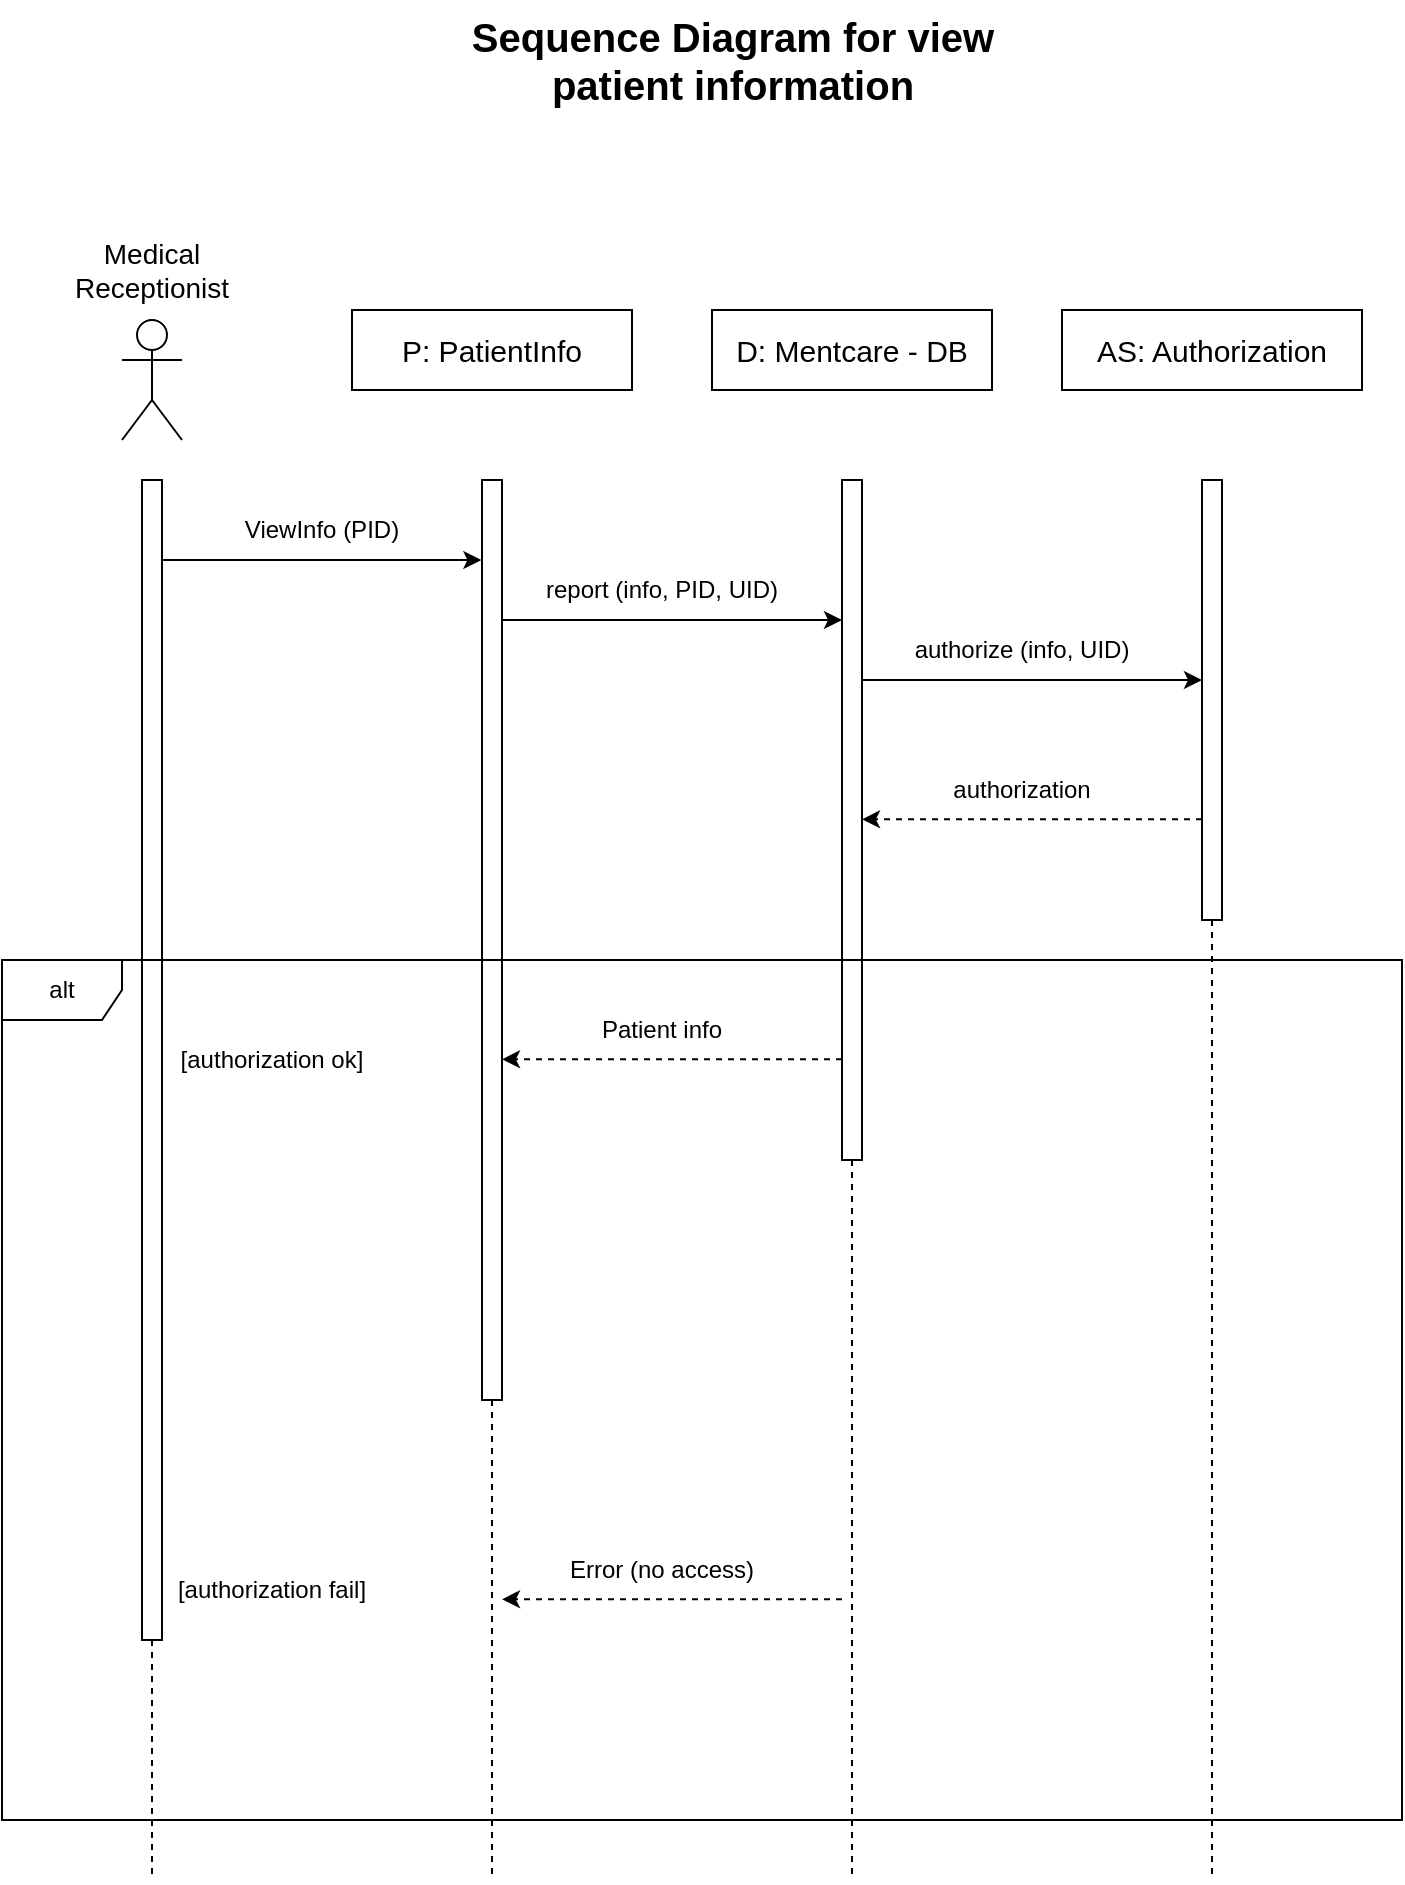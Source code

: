 <mxfile version="24.3.0" type="device">
  <diagram name="Page-1" id="c7G7Z2vlWiM-S9roIb6i">
    <mxGraphModel dx="2390" dy="1317" grid="1" gridSize="10" guides="1" tooltips="1" connect="1" arrows="1" fold="1" page="1" pageScale="1" pageWidth="850" pageHeight="1100" math="0" shadow="0">
      <root>
        <mxCell id="0" />
        <mxCell id="1" parent="0" />
        <mxCell id="-nvW7yNMdhPCGP3Gs8oW-1" value="&lt;font style=&quot;font-size: 20px;&quot;&gt;&lt;b style=&quot;font-size: 20px;&quot;&gt;Sequence Diagram for view patient information&lt;/b&gt;&lt;/font&gt;" style="text;html=1;align=center;verticalAlign=middle;whiteSpace=wrap;rounded=0;fontSize=20;" vertex="1" parent="1">
          <mxGeometry x="268" y="20" width="315" height="60" as="geometry" />
        </mxCell>
        <mxCell id="-nvW7yNMdhPCGP3Gs8oW-2" value="" style="shape=umlActor;verticalLabelPosition=bottom;verticalAlign=top;html=1;outlineConnect=0;" vertex="1" parent="1">
          <mxGeometry x="120" y="180" width="30" height="60" as="geometry" />
        </mxCell>
        <mxCell id="-nvW7yNMdhPCGP3Gs8oW-6" value="Medical Receptionist" style="text;html=1;align=center;verticalAlign=middle;whiteSpace=wrap;rounded=0;fontSize=14;" vertex="1" parent="1">
          <mxGeometry x="90" y="140" width="90" height="30" as="geometry" />
        </mxCell>
        <mxCell id="-nvW7yNMdhPCGP3Gs8oW-7" value="P: PatientInfo" style="rounded=0;whiteSpace=wrap;html=1;fontSize=15;" vertex="1" parent="1">
          <mxGeometry x="235" y="175" width="140" height="40" as="geometry" />
        </mxCell>
        <mxCell id="-nvW7yNMdhPCGP3Gs8oW-8" value="D: Mentcare - DB" style="rounded=0;whiteSpace=wrap;html=1;fontSize=15;" vertex="1" parent="1">
          <mxGeometry x="415" y="175" width="140" height="40" as="geometry" />
        </mxCell>
        <mxCell id="-nvW7yNMdhPCGP3Gs8oW-9" value="AS: Authorization" style="rounded=0;whiteSpace=wrap;html=1;fontSize=15;" vertex="1" parent="1">
          <mxGeometry x="590" y="175" width="150" height="40" as="geometry" />
        </mxCell>
        <mxCell id="-nvW7yNMdhPCGP3Gs8oW-11" value="" style="rounded=0;whiteSpace=wrap;html=1;" vertex="1" parent="1">
          <mxGeometry x="130" y="260" width="10" height="580" as="geometry" />
        </mxCell>
        <mxCell id="-nvW7yNMdhPCGP3Gs8oW-12" value="" style="rounded=0;whiteSpace=wrap;html=1;" vertex="1" parent="1">
          <mxGeometry x="300" y="260" width="10" height="460" as="geometry" />
        </mxCell>
        <mxCell id="-nvW7yNMdhPCGP3Gs8oW-13" value="" style="rounded=0;whiteSpace=wrap;html=1;" vertex="1" parent="1">
          <mxGeometry x="480" y="260" width="10" height="340" as="geometry" />
        </mxCell>
        <mxCell id="-nvW7yNMdhPCGP3Gs8oW-14" value="" style="rounded=0;whiteSpace=wrap;html=1;" vertex="1" parent="1">
          <mxGeometry x="660" y="260" width="10" height="220" as="geometry" />
        </mxCell>
        <mxCell id="-nvW7yNMdhPCGP3Gs8oW-17" value="" style="endArrow=classic;html=1;rounded=0;entryX=0;entryY=0.057;entryDx=0;entryDy=0;entryPerimeter=0;exitX=1.061;exitY=0.032;exitDx=0;exitDy=0;exitPerimeter=0;" edge="1" parent="1">
          <mxGeometry width="50" height="50" relative="1" as="geometry">
            <mxPoint x="490" y="360" as="sourcePoint" />
            <mxPoint x="660" y="360" as="targetPoint" />
          </mxGeometry>
        </mxCell>
        <mxCell id="-nvW7yNMdhPCGP3Gs8oW-18" value="ViewInfo (PID)" style="text;html=1;align=center;verticalAlign=middle;whiteSpace=wrap;rounded=0;" vertex="1" parent="1">
          <mxGeometry x="180" y="270" width="80" height="30" as="geometry" />
        </mxCell>
        <mxCell id="-nvW7yNMdhPCGP3Gs8oW-20" value="report (info, PID, UID)" style="text;html=1;align=center;verticalAlign=middle;whiteSpace=wrap;rounded=0;" vertex="1" parent="1">
          <mxGeometry x="330" y="300" width="120" height="30" as="geometry" />
        </mxCell>
        <mxCell id="-nvW7yNMdhPCGP3Gs8oW-21" value="authorize (info, UID)" style="text;html=1;align=center;verticalAlign=middle;whiteSpace=wrap;rounded=0;" vertex="1" parent="1">
          <mxGeometry x="510" y="330" width="120" height="30" as="geometry" />
        </mxCell>
        <mxCell id="-nvW7yNMdhPCGP3Gs8oW-22" value="" style="endArrow=classic;html=1;rounded=0;entryX=0;entryY=0.057;entryDx=0;entryDy=0;entryPerimeter=0;exitX=1.061;exitY=0.032;exitDx=0;exitDy=0;exitPerimeter=0;" edge="1" parent="1">
          <mxGeometry width="50" height="50" relative="1" as="geometry">
            <mxPoint x="310" y="330" as="sourcePoint" />
            <mxPoint x="480" y="330" as="targetPoint" />
          </mxGeometry>
        </mxCell>
        <mxCell id="-nvW7yNMdhPCGP3Gs8oW-23" value="" style="endArrow=classic;html=1;rounded=0;exitX=1.052;exitY=0.069;exitDx=0;exitDy=0;exitPerimeter=0;entryX=-0.031;entryY=0.087;entryDx=0;entryDy=0;entryPerimeter=0;" edge="1" parent="1" source="-nvW7yNMdhPCGP3Gs8oW-11" target="-nvW7yNMdhPCGP3Gs8oW-12">
          <mxGeometry width="50" height="50" relative="1" as="geometry">
            <mxPoint x="250" y="340" as="sourcePoint" />
            <mxPoint x="300" y="290" as="targetPoint" />
          </mxGeometry>
        </mxCell>
        <mxCell id="-nvW7yNMdhPCGP3Gs8oW-24" value="" style="endArrow=none;dashed=1;html=1;rounded=0;exitX=0.5;exitY=1;exitDx=0;exitDy=0;" edge="1" parent="1" source="-nvW7yNMdhPCGP3Gs8oW-12">
          <mxGeometry width="50" height="50" relative="1" as="geometry">
            <mxPoint x="510" y="770" as="sourcePoint" />
            <mxPoint x="305" y="960" as="targetPoint" />
          </mxGeometry>
        </mxCell>
        <mxCell id="-nvW7yNMdhPCGP3Gs8oW-25" value="" style="endArrow=none;dashed=1;html=1;rounded=0;exitX=0.5;exitY=1;exitDx=0;exitDy=0;" edge="1" parent="1" source="-nvW7yNMdhPCGP3Gs8oW-11">
          <mxGeometry width="50" height="50" relative="1" as="geometry">
            <mxPoint x="420" y="850" as="sourcePoint" />
            <mxPoint x="135" y="960" as="targetPoint" />
          </mxGeometry>
        </mxCell>
        <mxCell id="-nvW7yNMdhPCGP3Gs8oW-26" value="" style="endArrow=none;dashed=1;html=1;rounded=0;exitX=0.5;exitY=1;exitDx=0;exitDy=0;" edge="1" parent="1" source="-nvW7yNMdhPCGP3Gs8oW-13">
          <mxGeometry width="50" height="50" relative="1" as="geometry">
            <mxPoint x="510" y="770" as="sourcePoint" />
            <mxPoint x="485" y="960" as="targetPoint" />
          </mxGeometry>
        </mxCell>
        <mxCell id="-nvW7yNMdhPCGP3Gs8oW-27" value="" style="endArrow=none;dashed=1;html=1;rounded=0;exitX=0.5;exitY=1;exitDx=0;exitDy=0;" edge="1" parent="1" source="-nvW7yNMdhPCGP3Gs8oW-14">
          <mxGeometry width="50" height="50" relative="1" as="geometry">
            <mxPoint x="670" y="740" as="sourcePoint" />
            <mxPoint x="665" y="960" as="targetPoint" />
          </mxGeometry>
        </mxCell>
        <mxCell id="-nvW7yNMdhPCGP3Gs8oW-28" value="alt" style="shape=umlFrame;whiteSpace=wrap;html=1;pointerEvents=0;" vertex="1" parent="1">
          <mxGeometry x="60" y="500" width="700" height="430" as="geometry" />
        </mxCell>
        <mxCell id="-nvW7yNMdhPCGP3Gs8oW-29" value="" style="endArrow=classic;html=1;rounded=0;entryX=0;entryY=0.057;entryDx=0;entryDy=0;entryPerimeter=0;exitX=1.061;exitY=0.032;exitDx=0;exitDy=0;exitPerimeter=0;dashed=1;" edge="1" parent="1">
          <mxGeometry width="50" height="50" relative="1" as="geometry">
            <mxPoint x="660" y="429.67" as="sourcePoint" />
            <mxPoint x="490" y="429.67" as="targetPoint" />
          </mxGeometry>
        </mxCell>
        <mxCell id="-nvW7yNMdhPCGP3Gs8oW-30" value="authorization" style="text;html=1;align=center;verticalAlign=middle;whiteSpace=wrap;rounded=0;" vertex="1" parent="1">
          <mxGeometry x="510" y="400" width="120" height="30" as="geometry" />
        </mxCell>
        <mxCell id="-nvW7yNMdhPCGP3Gs8oW-31" value="" style="endArrow=classic;html=1;rounded=0;entryX=0;entryY=0.057;entryDx=0;entryDy=0;entryPerimeter=0;exitX=1.061;exitY=0.032;exitDx=0;exitDy=0;exitPerimeter=0;dashed=1;" edge="1" parent="1">
          <mxGeometry width="50" height="50" relative="1" as="geometry">
            <mxPoint x="480" y="549.67" as="sourcePoint" />
            <mxPoint x="310" y="549.67" as="targetPoint" />
          </mxGeometry>
        </mxCell>
        <mxCell id="-nvW7yNMdhPCGP3Gs8oW-32" value="Patient info" style="text;html=1;align=center;verticalAlign=middle;whiteSpace=wrap;rounded=0;" vertex="1" parent="1">
          <mxGeometry x="330" y="520" width="120" height="30" as="geometry" />
        </mxCell>
        <mxCell id="-nvW7yNMdhPCGP3Gs8oW-33" value="" style="endArrow=classic;html=1;rounded=0;entryX=0;entryY=0.057;entryDx=0;entryDy=0;entryPerimeter=0;exitX=1.061;exitY=0.032;exitDx=0;exitDy=0;exitPerimeter=0;dashed=1;" edge="1" parent="1">
          <mxGeometry width="50" height="50" relative="1" as="geometry">
            <mxPoint x="480" y="819.67" as="sourcePoint" />
            <mxPoint x="310" y="819.67" as="targetPoint" />
          </mxGeometry>
        </mxCell>
        <mxCell id="-nvW7yNMdhPCGP3Gs8oW-34" value="Error (no access)" style="text;html=1;align=center;verticalAlign=middle;whiteSpace=wrap;rounded=0;" vertex="1" parent="1">
          <mxGeometry x="330" y="790" width="120" height="30" as="geometry" />
        </mxCell>
        <mxCell id="-nvW7yNMdhPCGP3Gs8oW-35" value="[authorization ok]" style="text;html=1;align=center;verticalAlign=middle;whiteSpace=wrap;rounded=0;" vertex="1" parent="1">
          <mxGeometry x="140" y="535" width="110" height="30" as="geometry" />
        </mxCell>
        <mxCell id="-nvW7yNMdhPCGP3Gs8oW-36" value="[authorization fail]" style="text;html=1;align=center;verticalAlign=middle;whiteSpace=wrap;rounded=0;" vertex="1" parent="1">
          <mxGeometry x="140" y="800" width="110" height="30" as="geometry" />
        </mxCell>
      </root>
    </mxGraphModel>
  </diagram>
</mxfile>
